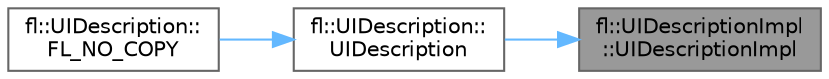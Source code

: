 digraph "fl::UIDescriptionImpl::UIDescriptionImpl"
{
 // INTERACTIVE_SVG=YES
 // LATEX_PDF_SIZE
  bgcolor="transparent";
  edge [fontname=Helvetica,fontsize=10,labelfontname=Helvetica,labelfontsize=10];
  node [fontname=Helvetica,fontsize=10,shape=box,height=0.2,width=0.4];
  rankdir="RL";
  Node1 [id="Node000001",label="fl::UIDescriptionImpl\l::UIDescriptionImpl",height=0.2,width=0.4,color="gray40", fillcolor="grey60", style="filled", fontcolor="black",tooltip=" "];
  Node1 -> Node2 [id="edge1_Node000001_Node000002",dir="back",color="steelblue1",style="solid",tooltip=" "];
  Node2 [id="Node000002",label="fl::UIDescription::\lUIDescription",height=0.2,width=0.4,color="grey40", fillcolor="white", style="filled",URL="$de/d86/classfl_1_1_u_i_description_acc3ac847410788b1fbe4788cee4a65ec.html#acc3ac847410788b1fbe4788cee4a65ec",tooltip=" "];
  Node2 -> Node3 [id="edge2_Node000002_Node000003",dir="back",color="steelblue1",style="solid",tooltip=" "];
  Node3 [id="Node000003",label="fl::UIDescription::\lFL_NO_COPY",height=0.2,width=0.4,color="grey40", fillcolor="white", style="filled",URL="$de/d86/classfl_1_1_u_i_description_aa00b5361bb752d1fd938c99171f9d183.html#aa00b5361bb752d1fd938c99171f9d183",tooltip=" "];
}
